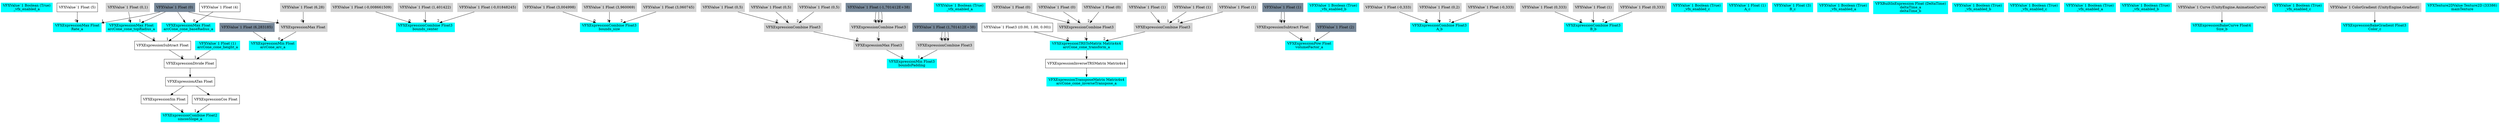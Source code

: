 digraph G {
node0 [shape="box" color="cyan" style="filled" label="VFXValue`1 Boolean (True)
_vfx_enabled_a"]
node1 [shape="box" color="cyan" style="filled" label="VFXExpressionMax Float
Rate_a"]
node2 [shape="box" label="VFXValue`1 Float (5)"]
node3 [shape="box" color="lightslategray" style="filled" label="VFXValue`1 Float (0)"]
node4 [shape="box" color="cyan" style="filled" label="VFXExpressionCombine Float3
bounds_center"]
node5 [shape="box" color="lightgray" style="filled" label="VFXValue`1 Float (-0,008661509)"]
node6 [shape="box" color="lightgray" style="filled" label="VFXValue`1 Float (1,401422)"]
node7 [shape="box" color="lightgray" style="filled" label="VFXValue`1 Float (-0,01848245)"]
node8 [shape="box" color="cyan" style="filled" label="VFXExpressionCombine Float3
bounds_size"]
node9 [shape="box" color="lightgray" style="filled" label="VFXValue`1 Float (3,004998)"]
node10 [shape="box" color="lightgray" style="filled" label="VFXValue`1 Float (3,960069)"]
node11 [shape="box" color="lightgray" style="filled" label="VFXValue`1 Float (3,060745)"]
node12 [shape="box" color="cyan" style="filled" label="VFXExpressionMin Float3
boundsPadding"]
node13 [shape="box" color="lightgray" style="filled" label="VFXExpressionMax Float3"]
node14 [shape="box" color="lightgray" style="filled" label="VFXExpressionCombine Float3"]
node15 [shape="box" color="lightgray" style="filled" label="VFXValue`1 Float (0,5)"]
node16 [shape="box" color="lightgray" style="filled" label="VFXValue`1 Float (0,5)"]
node17 [shape="box" color="lightgray" style="filled" label="VFXValue`1 Float (0,5)"]
node18 [shape="box" color="lightgray" style="filled" label="VFXExpressionCombine Float3"]
node19 [shape="box" color="lightslategray" style="filled" label="VFXValue`1 Float (-1,701412E+38)"]
node20 [shape="box" color="lightgray" style="filled" label="VFXExpressionCombine Float3"]
node21 [shape="box" color="lightslategray" style="filled" label="VFXValue`1 Float (1,701412E+38)"]
node22 [shape="box" color="cyan" style="filled" label="VFXValue`1 Boolean (True)
_vfx_enabled_a"]
node23 [shape="box" color="cyan" style="filled" label="VFXExpressionTRSToMatrix Matrix4x4
arcCone_cone_transform_a"]
node24 [shape="box" label="VFXValue`1 Float3 ((0.00, 1.00, 0.00))"]
node25 [shape="box" color="lightgray" style="filled" label="VFXExpressionCombine Float3"]
node26 [shape="box" color="lightgray" style="filled" label="VFXValue`1 Float (0)"]
node27 [shape="box" color="lightgray" style="filled" label="VFXValue`1 Float (0)"]
node28 [shape="box" color="lightgray" style="filled" label="VFXValue`1 Float (0)"]
node29 [shape="box" color="lightgray" style="filled" label="VFXExpressionCombine Float3"]
node30 [shape="box" color="lightgray" style="filled" label="VFXValue`1 Float (1)"]
node31 [shape="box" color="lightgray" style="filled" label="VFXValue`1 Float (1)"]
node32 [shape="box" color="lightgray" style="filled" label="VFXValue`1 Float (1)"]
node33 [shape="box" color="cyan" style="filled" label="VFXExpressionMax Float
arcCone_cone_baseRadius_a"]
node34 [shape="box" label="VFXValue`1 Float (4)"]
node35 [shape="box" color="cyan" style="filled" label="VFXExpressionMax Float
arcCone_cone_topRadius_a"]
node36 [shape="box" color="lightgray" style="filled" label="VFXValue`1 Float (0,1)"]
node37 [shape="box" color="cyan" style="filled" label="VFXValue`1 Float (1)
arcCone_cone_height_a"]
node38 [shape="box" color="cyan" style="filled" label="VFXExpressionMin Float
arcCone_arc_a"]
node39 [shape="box" color="lightgray" style="filled" label="VFXExpressionMax Float"]
node40 [shape="box" color="lightgray" style="filled" label="VFXValue`1 Float (6,28)"]
node41 [shape="box" color="lightslategray" style="filled" label="VFXValue`1 Float (6,283185)"]
node42 [shape="box" color="cyan" style="filled" label="VFXExpressionPow Float
volumeFactor_a"]
node43 [shape="box" color="lightgray" style="filled" label="VFXExpressionSubtract Float"]
node44 [shape="box" color="lightslategray" style="filled" label="VFXValue`1 Float (1)"]
node45 [shape="box" color="lightslategray" style="filled" label="VFXValue`1 Float (2)"]
node46 [shape="box" color="cyan" style="filled" label="VFXExpressionCombine Float2
sincosSlope_a"]
node47 [shape="box" label="VFXExpressionSin Float"]
node48 [shape="box" label="VFXExpressionATan Float"]
node49 [shape="box" label="VFXExpressionDivide Float"]
node50 [shape="box" label="VFXExpressionSubtract Float"]
node51 [shape="box" label="VFXExpressionCos Float"]
node52 [shape="box" color="cyan" style="filled" label="VFXExpressionTransposeMatrix Matrix4x4
arcCone_cone_inverseTranspose_a"]
node53 [shape="box" label="VFXExpressionInverseTRSMatrix Matrix4x4"]
node54 [shape="box" color="cyan" style="filled" label="VFXValue`1 Boolean (True)
_vfx_enabled_b"]
node55 [shape="box" color="cyan" style="filled" label="VFXExpressionCombine Float3
A_b"]
node56 [shape="box" color="lightgray" style="filled" label="VFXValue`1 Float (-0,333)"]
node57 [shape="box" color="lightgray" style="filled" label="VFXValue`1 Float (0,2)"]
node58 [shape="box" color="lightgray" style="filled" label="VFXValue`1 Float (-0,333)"]
node59 [shape="box" color="cyan" style="filled" label="VFXExpressionCombine Float3
B_b"]
node60 [shape="box" color="lightgray" style="filled" label="VFXValue`1 Float (0,333)"]
node61 [shape="box" color="lightgray" style="filled" label="VFXValue`1 Float (1)"]
node62 [shape="box" color="lightgray" style="filled" label="VFXValue`1 Float (0,333)"]
node63 [shape="box" color="cyan" style="filled" label="VFXValue`1 Boolean (True)
_vfx_enabled_c"]
node64 [shape="box" color="cyan" style="filled" label="VFXValue`1 Float (1)
A_c"]
node65 [shape="box" color="cyan" style="filled" label="VFXValue`1 Float (3)
B_c"]
node66 [shape="box" color="cyan" style="filled" label="VFXValue`1 Boolean (True)
_vfx_enabled_a"]
node67 [shape="box" color="cyan" style="filled" label="VFXBuiltInExpression Float (DeltaTime)
deltaTime_a
deltaTime_b"]
node68 [shape="box" color="cyan" style="filled" label="VFXValue`1 Boolean (True)
_vfx_enabled_b"]
node69 [shape="box" color="cyan" style="filled" label="VFXValue`1 Boolean (True)
_vfx_enabled_c"]
node70 [shape="box" color="cyan" style="filled" label="VFXValue`1 Boolean (True)
_vfx_enabled_a"]
node71 [shape="box" color="cyan" style="filled" label="VFXValue`1 Boolean (True)
_vfx_enabled_b"]
node72 [shape="box" color="cyan" style="filled" label="VFXExpressionBakeCurve Float4
Size_b"]
node73 [shape="box" color="lightgray" style="filled" label="VFXValue`1 Curve (UnityEngine.AnimationCurve)"]
node74 [shape="box" color="cyan" style="filled" label="VFXValue`1 Boolean (True)
_vfx_enabled_c"]
node75 [shape="box" color="cyan" style="filled" label="VFXExpressionBakeGradient Float3
Color_c"]
node76 [shape="box" color="lightgray" style="filled" label="VFXValue`1 ColorGradient (UnityEngine.Gradient)"]
node77 [shape="box" color="cyan" style="filled" label="VFXTexture2DValue Texture2D (33386)
mainTexture"]
node2 -> node1 [headlabel="0"]
node3 -> node1 [headlabel="1"]
node5 -> node4 [headlabel="0"]
node6 -> node4 [headlabel="1"]
node7 -> node4 [headlabel="2"]
node9 -> node8 [headlabel="0"]
node10 -> node8 [headlabel="1"]
node11 -> node8 [headlabel="2"]
node13 -> node12 [headlabel="0"]
node20 -> node12 [headlabel="1"]
node14 -> node13 [headlabel="0"]
node18 -> node13 [headlabel="1"]
node15 -> node14 [headlabel="0"]
node16 -> node14 [headlabel="1"]
node17 -> node14 [headlabel="2"]
node19 -> node18 [headlabel="0"]
node19 -> node18 [headlabel="1"]
node19 -> node18 [headlabel="2"]
node21 -> node20 [headlabel="0"]
node21 -> node20 [headlabel="1"]
node21 -> node20 [headlabel="2"]
node24 -> node23 [headlabel="0"]
node25 -> node23 [headlabel="1"]
node29 -> node23 [headlabel="2"]
node26 -> node25 [headlabel="0"]
node27 -> node25 [headlabel="1"]
node28 -> node25 [headlabel="2"]
node30 -> node29 [headlabel="0"]
node31 -> node29 [headlabel="1"]
node32 -> node29 [headlabel="2"]
node34 -> node33 [headlabel="0"]
node3 -> node33 [headlabel="1"]
node36 -> node35 [headlabel="0"]
node3 -> node35 [headlabel="1"]
node39 -> node38 [headlabel="0"]
node41 -> node38 [headlabel="1"]
node40 -> node39 [headlabel="0"]
node3 -> node39 [headlabel="1"]
node43 -> node42 [headlabel="0"]
node45 -> node42 [headlabel="1"]
node44 -> node43 [headlabel="0"]
node44 -> node43 [headlabel="1"]
node47 -> node46 [headlabel="0"]
node51 -> node46 [headlabel="1"]
node48 -> node47 
node49 -> node48 
node50 -> node49 [headlabel="0"]
node37 -> node49 [headlabel="1"]
node35 -> node50 [headlabel="0"]
node33 -> node50 [headlabel="1"]
node48 -> node51 
node53 -> node52 
node23 -> node53 
node56 -> node55 [headlabel="0"]
node57 -> node55 [headlabel="1"]
node58 -> node55 [headlabel="2"]
node60 -> node59 [headlabel="0"]
node61 -> node59 [headlabel="1"]
node62 -> node59 [headlabel="2"]
node73 -> node72 
node76 -> node75 
}
